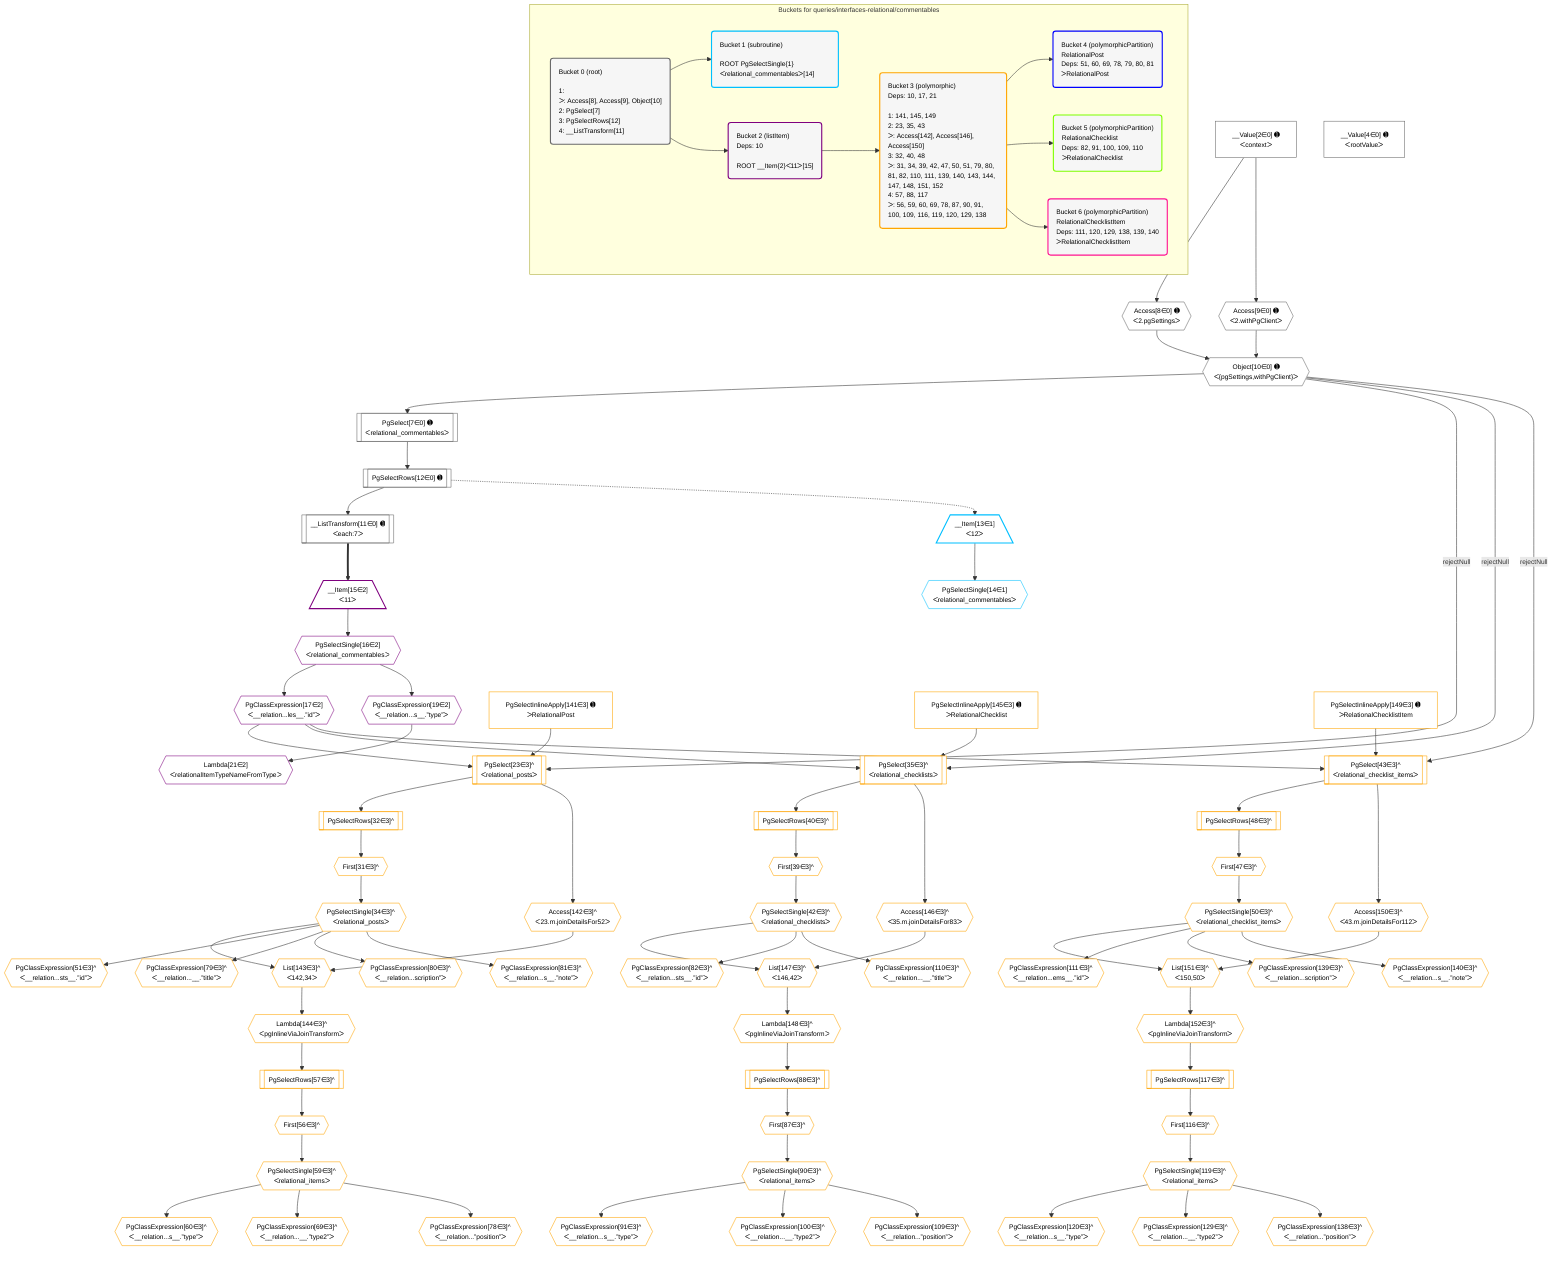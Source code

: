 %%{init: {'themeVariables': { 'fontSize': '12px'}}}%%
graph TD
    classDef path fill:#eee,stroke:#000,color:#000
    classDef plan fill:#fff,stroke-width:1px,color:#000
    classDef itemplan fill:#fff,stroke-width:2px,color:#000
    classDef unbatchedplan fill:#dff,stroke-width:1px,color:#000
    classDef sideeffectplan fill:#fcc,stroke-width:2px,color:#000
    classDef bucket fill:#f6f6f6,color:#000,stroke-width:2px,text-align:left

    subgraph "Buckets for queries/interfaces-relational/commentables"
    Bucket0("Bucket 0 (root)<br /><br />1: <br />ᐳ: Access[8], Access[9], Object[10]<br />2: PgSelect[7]<br />3: PgSelectRows[12]<br />4: __ListTransform[11]"):::bucket
    Bucket1("Bucket 1 (subroutine)<br /><br />ROOT PgSelectSingle{1}ᐸrelational_commentablesᐳ[14]"):::bucket
    Bucket2("Bucket 2 (listItem)<br />Deps: 10<br /><br />ROOT __Item{2}ᐸ11ᐳ[15]"):::bucket
    Bucket3("Bucket 3 (polymorphic)<br />Deps: 10, 17, 21<br /><br />1: 141, 145, 149<br />2: 23, 35, 43<br />ᐳ: Access[142], Access[146], Access[150]<br />3: 32, 40, 48<br />ᐳ: 31, 34, 39, 42, 47, 50, 51, 79, 80, 81, 82, 110, 111, 139, 140, 143, 144, 147, 148, 151, 152<br />4: 57, 88, 117<br />ᐳ: 56, 59, 60, 69, 78, 87, 90, 91, 100, 109, 116, 119, 120, 129, 138"):::bucket
    Bucket4("Bucket 4 (polymorphicPartition)<br />RelationalPost<br />Deps: 51, 60, 69, 78, 79, 80, 81<br />ᐳRelationalPost"):::bucket
    Bucket5("Bucket 5 (polymorphicPartition)<br />RelationalChecklist<br />Deps: 82, 91, 100, 109, 110<br />ᐳRelationalChecklist"):::bucket
    Bucket6("Bucket 6 (polymorphicPartition)<br />RelationalChecklistItem<br />Deps: 111, 120, 129, 138, 139, 140<br />ᐳRelationalChecklistItem"):::bucket
    end
    Bucket0 --> Bucket1 & Bucket2
    Bucket2 --> Bucket3
    Bucket3 --> Bucket4 & Bucket5 & Bucket6

    %% plan dependencies
    Object10{{"Object[10∈0] ➊<br />ᐸ{pgSettings,withPgClient}ᐳ"}}:::plan
    Access8{{"Access[8∈0] ➊<br />ᐸ2.pgSettingsᐳ"}}:::plan
    Access9{{"Access[9∈0] ➊<br />ᐸ2.withPgClientᐳ"}}:::plan
    Access8 & Access9 --> Object10
    PgSelect7[["PgSelect[7∈0] ➊<br />ᐸrelational_commentablesᐳ"]]:::plan
    Object10 --> PgSelect7
    __Value2["__Value[2∈0] ➊<br />ᐸcontextᐳ"]:::plan
    __Value2 --> Access8
    __Value2 --> Access9
    __ListTransform11[["__ListTransform[11∈0] ➊<br />ᐸeach:7ᐳ"]]:::plan
    PgSelectRows12[["PgSelectRows[12∈0] ➊"]]:::plan
    PgSelectRows12 --> __ListTransform11
    PgSelect7 --> PgSelectRows12
    __Value4["__Value[4∈0] ➊<br />ᐸrootValueᐳ"]:::plan
    __Item13[/"__Item[13∈1]<br />ᐸ12ᐳ"\]:::itemplan
    PgSelectRows12 -.-> __Item13
    PgSelectSingle14{{"PgSelectSingle[14∈1]<br />ᐸrelational_commentablesᐳ"}}:::plan
    __Item13 --> PgSelectSingle14
    __Item15[/"__Item[15∈2]<br />ᐸ11ᐳ"\]:::itemplan
    __ListTransform11 ==> __Item15
    PgSelectSingle16{{"PgSelectSingle[16∈2]<br />ᐸrelational_commentablesᐳ"}}:::plan
    __Item15 --> PgSelectSingle16
    PgClassExpression17{{"PgClassExpression[17∈2]<br />ᐸ__relation...les__.”id”ᐳ"}}:::plan
    PgSelectSingle16 --> PgClassExpression17
    PgClassExpression19{{"PgClassExpression[19∈2]<br />ᐸ__relation...s__.”type”ᐳ"}}:::plan
    PgSelectSingle16 --> PgClassExpression19
    Lambda21{{"Lambda[21∈2]<br />ᐸrelationalItemTypeNameFromTypeᐳ"}}:::plan
    PgClassExpression19 --> Lambda21
    PgSelect23[["PgSelect[23∈3]^<br />ᐸrelational_postsᐳ"]]:::plan
    PgSelectInlineApply141["PgSelectInlineApply[141∈3] ➊<br />ᐳRelationalPost"]:::plan
    Object10 -->|rejectNull| PgSelect23
    PgClassExpression17 & PgSelectInlineApply141 --> PgSelect23
    PgSelect35[["PgSelect[35∈3]^<br />ᐸrelational_checklistsᐳ"]]:::plan
    PgSelectInlineApply145["PgSelectInlineApply[145∈3] ➊<br />ᐳRelationalChecklist"]:::plan
    Object10 -->|rejectNull| PgSelect35
    PgClassExpression17 & PgSelectInlineApply145 --> PgSelect35
    PgSelect43[["PgSelect[43∈3]^<br />ᐸrelational_checklist_itemsᐳ"]]:::plan
    PgSelectInlineApply149["PgSelectInlineApply[149∈3] ➊<br />ᐳRelationalChecklistItem"]:::plan
    Object10 -->|rejectNull| PgSelect43
    PgClassExpression17 & PgSelectInlineApply149 --> PgSelect43
    List143{{"List[143∈3]^<br />ᐸ142,34ᐳ"}}:::plan
    Access142{{"Access[142∈3]^<br />ᐸ23.m.joinDetailsFor52ᐳ"}}:::plan
    PgSelectSingle34{{"PgSelectSingle[34∈3]^<br />ᐸrelational_postsᐳ"}}:::plan
    Access142 & PgSelectSingle34 --> List143
    List147{{"List[147∈3]^<br />ᐸ146,42ᐳ"}}:::plan
    Access146{{"Access[146∈3]^<br />ᐸ35.m.joinDetailsFor83ᐳ"}}:::plan
    PgSelectSingle42{{"PgSelectSingle[42∈3]^<br />ᐸrelational_checklistsᐳ"}}:::plan
    Access146 & PgSelectSingle42 --> List147
    List151{{"List[151∈3]^<br />ᐸ150,50ᐳ"}}:::plan
    Access150{{"Access[150∈3]^<br />ᐸ43.m.joinDetailsFor112ᐳ"}}:::plan
    PgSelectSingle50{{"PgSelectSingle[50∈3]^<br />ᐸrelational_checklist_itemsᐳ"}}:::plan
    Access150 & PgSelectSingle50 --> List151
    First31{{"First[31∈3]^"}}:::plan
    PgSelectRows32[["PgSelectRows[32∈3]^"]]:::plan
    PgSelectRows32 --> First31
    PgSelect23 --> PgSelectRows32
    First31 --> PgSelectSingle34
    First39{{"First[39∈3]^"}}:::plan
    PgSelectRows40[["PgSelectRows[40∈3]^"]]:::plan
    PgSelectRows40 --> First39
    PgSelect35 --> PgSelectRows40
    First39 --> PgSelectSingle42
    First47{{"First[47∈3]^"}}:::plan
    PgSelectRows48[["PgSelectRows[48∈3]^"]]:::plan
    PgSelectRows48 --> First47
    PgSelect43 --> PgSelectRows48
    First47 --> PgSelectSingle50
    PgClassExpression51{{"PgClassExpression[51∈3]^<br />ᐸ__relation...sts__.”id”ᐳ"}}:::plan
    PgSelectSingle34 --> PgClassExpression51
    First56{{"First[56∈3]^"}}:::plan
    PgSelectRows57[["PgSelectRows[57∈3]^"]]:::plan
    PgSelectRows57 --> First56
    Lambda144{{"Lambda[144∈3]^<br />ᐸpgInlineViaJoinTransformᐳ"}}:::plan
    Lambda144 --> PgSelectRows57
    PgSelectSingle59{{"PgSelectSingle[59∈3]^<br />ᐸrelational_itemsᐳ"}}:::plan
    First56 --> PgSelectSingle59
    PgClassExpression60{{"PgClassExpression[60∈3]^<br />ᐸ__relation...s__.”type”ᐳ"}}:::plan
    PgSelectSingle59 --> PgClassExpression60
    PgClassExpression69{{"PgClassExpression[69∈3]^<br />ᐸ__relation...__.”type2”ᐳ"}}:::plan
    PgSelectSingle59 --> PgClassExpression69
    PgClassExpression78{{"PgClassExpression[78∈3]^<br />ᐸ__relation...”position”ᐳ"}}:::plan
    PgSelectSingle59 --> PgClassExpression78
    PgClassExpression79{{"PgClassExpression[79∈3]^<br />ᐸ__relation...__.”title”ᐳ"}}:::plan
    PgSelectSingle34 --> PgClassExpression79
    PgClassExpression80{{"PgClassExpression[80∈3]^<br />ᐸ__relation...scription”ᐳ"}}:::plan
    PgSelectSingle34 --> PgClassExpression80
    PgClassExpression81{{"PgClassExpression[81∈3]^<br />ᐸ__relation...s__.”note”ᐳ"}}:::plan
    PgSelectSingle34 --> PgClassExpression81
    PgClassExpression82{{"PgClassExpression[82∈3]^<br />ᐸ__relation...sts__.”id”ᐳ"}}:::plan
    PgSelectSingle42 --> PgClassExpression82
    First87{{"First[87∈3]^"}}:::plan
    PgSelectRows88[["PgSelectRows[88∈3]^"]]:::plan
    PgSelectRows88 --> First87
    Lambda148{{"Lambda[148∈3]^<br />ᐸpgInlineViaJoinTransformᐳ"}}:::plan
    Lambda148 --> PgSelectRows88
    PgSelectSingle90{{"PgSelectSingle[90∈3]^<br />ᐸrelational_itemsᐳ"}}:::plan
    First87 --> PgSelectSingle90
    PgClassExpression91{{"PgClassExpression[91∈3]^<br />ᐸ__relation...s__.”type”ᐳ"}}:::plan
    PgSelectSingle90 --> PgClassExpression91
    PgClassExpression100{{"PgClassExpression[100∈3]^<br />ᐸ__relation...__.”type2”ᐳ"}}:::plan
    PgSelectSingle90 --> PgClassExpression100
    PgClassExpression109{{"PgClassExpression[109∈3]^<br />ᐸ__relation...”position”ᐳ"}}:::plan
    PgSelectSingle90 --> PgClassExpression109
    PgClassExpression110{{"PgClassExpression[110∈3]^<br />ᐸ__relation...__.”title”ᐳ"}}:::plan
    PgSelectSingle42 --> PgClassExpression110
    PgClassExpression111{{"PgClassExpression[111∈3]^<br />ᐸ__relation...ems__.”id”ᐳ"}}:::plan
    PgSelectSingle50 --> PgClassExpression111
    First116{{"First[116∈3]^"}}:::plan
    PgSelectRows117[["PgSelectRows[117∈3]^"]]:::plan
    PgSelectRows117 --> First116
    Lambda152{{"Lambda[152∈3]^<br />ᐸpgInlineViaJoinTransformᐳ"}}:::plan
    Lambda152 --> PgSelectRows117
    PgSelectSingle119{{"PgSelectSingle[119∈3]^<br />ᐸrelational_itemsᐳ"}}:::plan
    First116 --> PgSelectSingle119
    PgClassExpression120{{"PgClassExpression[120∈3]^<br />ᐸ__relation...s__.”type”ᐳ"}}:::plan
    PgSelectSingle119 --> PgClassExpression120
    PgClassExpression129{{"PgClassExpression[129∈3]^<br />ᐸ__relation...__.”type2”ᐳ"}}:::plan
    PgSelectSingle119 --> PgClassExpression129
    PgClassExpression138{{"PgClassExpression[138∈3]^<br />ᐸ__relation...”position”ᐳ"}}:::plan
    PgSelectSingle119 --> PgClassExpression138
    PgClassExpression139{{"PgClassExpression[139∈3]^<br />ᐸ__relation...scription”ᐳ"}}:::plan
    PgSelectSingle50 --> PgClassExpression139
    PgClassExpression140{{"PgClassExpression[140∈3]^<br />ᐸ__relation...s__.”note”ᐳ"}}:::plan
    PgSelectSingle50 --> PgClassExpression140
    PgSelect23 --> Access142
    List143 --> Lambda144
    PgSelect35 --> Access146
    List147 --> Lambda148
    PgSelect43 --> Access150
    List151 --> Lambda152

    %% define steps
    classDef bucket0 stroke:#696969
    class Bucket0,__Value2,__Value4,PgSelect7,Access8,Access9,Object10,__ListTransform11,PgSelectRows12 bucket0
    classDef bucket1 stroke:#00bfff
    class Bucket1,__Item13,PgSelectSingle14 bucket1
    classDef bucket2 stroke:#7f007f
    class Bucket2,__Item15,PgSelectSingle16,PgClassExpression17,PgClassExpression19,Lambda21 bucket2
    classDef bucket3 stroke:#ffa500
    class Bucket3,PgSelect23,First31,PgSelectRows32,PgSelectSingle34,PgSelect35,First39,PgSelectRows40,PgSelectSingle42,PgSelect43,First47,PgSelectRows48,PgSelectSingle50,PgClassExpression51,First56,PgSelectRows57,PgSelectSingle59,PgClassExpression60,PgClassExpression69,PgClassExpression78,PgClassExpression79,PgClassExpression80,PgClassExpression81,PgClassExpression82,First87,PgSelectRows88,PgSelectSingle90,PgClassExpression91,PgClassExpression100,PgClassExpression109,PgClassExpression110,PgClassExpression111,First116,PgSelectRows117,PgSelectSingle119,PgClassExpression120,PgClassExpression129,PgClassExpression138,PgClassExpression139,PgClassExpression140,PgSelectInlineApply141,Access142,List143,Lambda144,PgSelectInlineApply145,Access146,List147,Lambda148,PgSelectInlineApply149,Access150,List151,Lambda152 bucket3
    classDef bucket4 stroke:#0000ff
    class Bucket4 bucket4
    classDef bucket5 stroke:#7fff00
    class Bucket5 bucket5
    classDef bucket6 stroke:#ff1493
    class Bucket6 bucket6